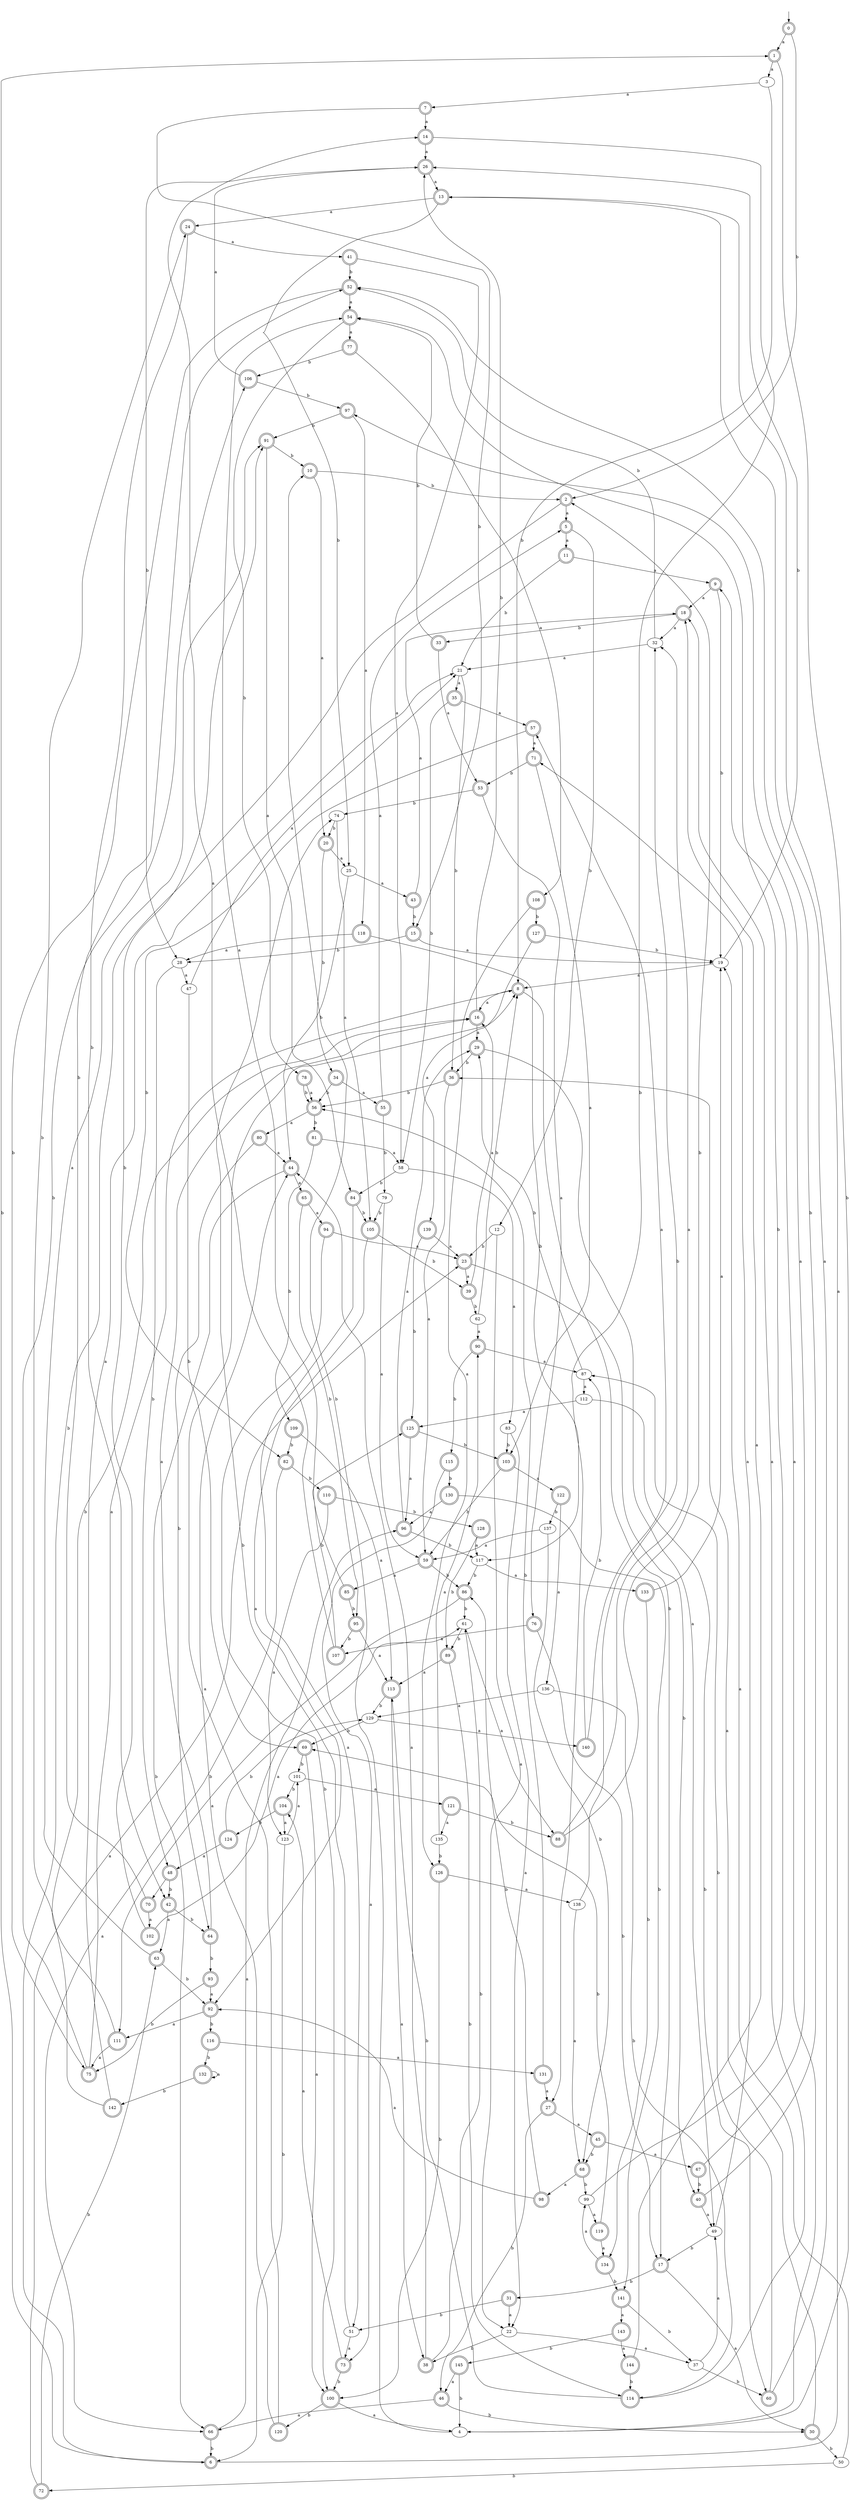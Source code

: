 digraph RandomDFA {
  __start0 [label="", shape=none];
  __start0 -> 0 [label=""];
  0 [shape=circle] [shape=doublecircle]
  0 -> 1 [label="a"]
  0 -> 2 [label="b"]
  1 [shape=doublecircle]
  1 -> 3 [label="a"]
  1 -> 4 [label="b"]
  2 [shape=doublecircle]
  2 -> 5 [label="a"]
  2 -> 6 [label="b"]
  3
  3 -> 7 [label="a"]
  3 -> 8 [label="b"]
  4
  4 -> 9 [label="a"]
  4 -> 10 [label="b"]
  5 [shape=doublecircle]
  5 -> 11 [label="a"]
  5 -> 12 [label="b"]
  6 [shape=doublecircle]
  6 -> 13 [label="a"]
  6 -> 1 [label="b"]
  7 [shape=doublecircle]
  7 -> 14 [label="a"]
  7 -> 15 [label="b"]
  8 [shape=doublecircle]
  8 -> 16 [label="a"]
  8 -> 17 [label="b"]
  9 [shape=doublecircle]
  9 -> 18 [label="a"]
  9 -> 19 [label="b"]
  10 [shape=doublecircle]
  10 -> 20 [label="a"]
  10 -> 2 [label="b"]
  11 [shape=doublecircle]
  11 -> 9 [label="a"]
  11 -> 21 [label="b"]
  12
  12 -> 22 [label="a"]
  12 -> 23 [label="b"]
  13 [shape=doublecircle]
  13 -> 24 [label="a"]
  13 -> 25 [label="b"]
  14 [shape=doublecircle]
  14 -> 26 [label="a"]
  14 -> 27 [label="b"]
  15 [shape=doublecircle]
  15 -> 19 [label="a"]
  15 -> 28 [label="b"]
  16 [shape=doublecircle]
  16 -> 29 [label="a"]
  16 -> 26 [label="b"]
  17 [shape=doublecircle]
  17 -> 30 [label="a"]
  17 -> 31 [label="b"]
  18 [shape=doublecircle]
  18 -> 32 [label="a"]
  18 -> 33 [label="b"]
  19
  19 -> 8 [label="a"]
  19 -> 26 [label="b"]
  20 [shape=doublecircle]
  20 -> 25 [label="a"]
  20 -> 34 [label="b"]
  21
  21 -> 35 [label="a"]
  21 -> 36 [label="b"]
  22
  22 -> 37 [label="a"]
  22 -> 38 [label="b"]
  23 [shape=doublecircle]
  23 -> 39 [label="a"]
  23 -> 40 [label="b"]
  24 [shape=doublecircle]
  24 -> 41 [label="a"]
  24 -> 42 [label="b"]
  25
  25 -> 43 [label="a"]
  25 -> 44 [label="b"]
  26 [shape=doublecircle]
  26 -> 13 [label="a"]
  26 -> 28 [label="b"]
  27 [shape=doublecircle]
  27 -> 45 [label="a"]
  27 -> 46 [label="b"]
  28
  28 -> 47 [label="a"]
  28 -> 48 [label="b"]
  29 [shape=doublecircle]
  29 -> 49 [label="a"]
  29 -> 36 [label="b"]
  30 [shape=doublecircle]
  30 -> 36 [label="a"]
  30 -> 50 [label="b"]
  31 [shape=doublecircle]
  31 -> 22 [label="a"]
  31 -> 51 [label="b"]
  32
  32 -> 21 [label="a"]
  32 -> 52 [label="b"]
  33 [shape=doublecircle]
  33 -> 53 [label="a"]
  33 -> 54 [label="b"]
  34 [shape=doublecircle]
  34 -> 55 [label="a"]
  34 -> 56 [label="b"]
  35 [shape=doublecircle]
  35 -> 57 [label="a"]
  35 -> 58 [label="b"]
  36 [shape=doublecircle]
  36 -> 59 [label="a"]
  36 -> 56 [label="b"]
  37
  37 -> 49 [label="a"]
  37 -> 60 [label="b"]
  38 [shape=doublecircle]
  38 -> 44 [label="a"]
  38 -> 61 [label="b"]
  39 [shape=doublecircle]
  39 -> 16 [label="a"]
  39 -> 62 [label="b"]
  40 [shape=doublecircle]
  40 -> 49 [label="a"]
  40 -> 52 [label="b"]
  41 [shape=doublecircle]
  41 -> 58 [label="a"]
  41 -> 52 [label="b"]
  42 [shape=doublecircle]
  42 -> 63 [label="a"]
  42 -> 64 [label="b"]
  43 [shape=doublecircle]
  43 -> 18 [label="a"]
  43 -> 15 [label="b"]
  44 [shape=doublecircle]
  44 -> 65 [label="a"]
  44 -> 66 [label="b"]
  45 [shape=doublecircle]
  45 -> 67 [label="a"]
  45 -> 68 [label="b"]
  46 [shape=doublecircle]
  46 -> 66 [label="a"]
  46 -> 30 [label="b"]
  47
  47 -> 21 [label="a"]
  47 -> 69 [label="b"]
  48 [shape=doublecircle]
  48 -> 70 [label="a"]
  48 -> 42 [label="b"]
  49
  49 -> 71 [label="a"]
  49 -> 17 [label="b"]
  50
  50 -> 19 [label="a"]
  50 -> 72 [label="b"]
  51
  51 -> 73 [label="a"]
  51 -> 74 [label="b"]
  52 [shape=doublecircle]
  52 -> 54 [label="a"]
  52 -> 75 [label="b"]
  53 [shape=doublecircle]
  53 -> 76 [label="a"]
  53 -> 74 [label="b"]
  54 [shape=doublecircle]
  54 -> 77 [label="a"]
  54 -> 78 [label="b"]
  55 [shape=doublecircle]
  55 -> 5 [label="a"]
  55 -> 79 [label="b"]
  56 [shape=doublecircle]
  56 -> 80 [label="a"]
  56 -> 81 [label="b"]
  57 [shape=doublecircle]
  57 -> 71 [label="a"]
  57 -> 82 [label="b"]
  58
  58 -> 83 [label="a"]
  58 -> 84 [label="b"]
  59 [shape=doublecircle]
  59 -> 85 [label="a"]
  59 -> 86 [label="b"]
  60 [shape=doublecircle]
  60 -> 13 [label="a"]
  60 -> 87 [label="b"]
  61
  61 -> 88 [label="a"]
  61 -> 89 [label="b"]
  62
  62 -> 90 [label="a"]
  62 -> 8 [label="b"]
  63 [shape=doublecircle]
  63 -> 91 [label="a"]
  63 -> 92 [label="b"]
  64 [shape=doublecircle]
  64 -> 16 [label="a"]
  64 -> 93 [label="b"]
  65 [shape=doublecircle]
  65 -> 94 [label="a"]
  65 -> 95 [label="b"]
  66 [shape=doublecircle]
  66 -> 96 [label="a"]
  66 -> 6 [label="b"]
  67 [shape=doublecircle]
  67 -> 97 [label="a"]
  67 -> 40 [label="b"]
  68 [shape=doublecircle]
  68 -> 98 [label="a"]
  68 -> 99 [label="b"]
  69 [shape=doublecircle]
  69 -> 100 [label="a"]
  69 -> 101 [label="b"]
  70 [shape=doublecircle]
  70 -> 102 [label="a"]
  70 -> 52 [label="b"]
  71 [shape=doublecircle]
  71 -> 103 [label="a"]
  71 -> 53 [label="b"]
  72 [shape=doublecircle]
  72 -> 23 [label="a"]
  72 -> 63 [label="b"]
  73 [shape=doublecircle]
  73 -> 104 [label="a"]
  73 -> 100 [label="b"]
  74
  74 -> 105 [label="a"]
  74 -> 20 [label="b"]
  75 [shape=doublecircle]
  75 -> 8 [label="a"]
  75 -> 106 [label="b"]
  76 [shape=doublecircle]
  76 -> 107 [label="a"]
  76 -> 17 [label="b"]
  77 [shape=doublecircle]
  77 -> 108 [label="a"]
  77 -> 106 [label="b"]
  78 [shape=doublecircle]
  78 -> 56 [label="a"]
  78 -> 56 [label="b"]
  79
  79 -> 59 [label="a"]
  79 -> 105 [label="b"]
  80 [shape=doublecircle]
  80 -> 44 [label="a"]
  80 -> 64 [label="b"]
  81 [shape=doublecircle]
  81 -> 58 [label="a"]
  81 -> 109 [label="b"]
  82 [shape=doublecircle]
  82 -> 66 [label="a"]
  82 -> 110 [label="b"]
  83
  83 -> 22 [label="a"]
  83 -> 103 [label="b"]
  84 [shape=doublecircle]
  84 -> 51 [label="a"]
  84 -> 105 [label="b"]
  85 [shape=doublecircle]
  85 -> 54 [label="a"]
  85 -> 95 [label="b"]
  86 [shape=doublecircle]
  86 -> 111 [label="a"]
  86 -> 61 [label="b"]
  87
  87 -> 112 [label="a"]
  87 -> 29 [label="b"]
  88 [shape=doublecircle]
  88 -> 32 [label="a"]
  88 -> 2 [label="b"]
  89 [shape=doublecircle]
  89 -> 113 [label="a"]
  89 -> 114 [label="b"]
  90 [shape=doublecircle]
  90 -> 87 [label="a"]
  90 -> 115 [label="b"]
  91 [shape=doublecircle]
  91 -> 84 [label="a"]
  91 -> 10 [label="b"]
  92 [shape=doublecircle]
  92 -> 111 [label="a"]
  92 -> 116 [label="b"]
  93 [shape=doublecircle]
  93 -> 92 [label="a"]
  93 -> 75 [label="b"]
  94 [shape=doublecircle]
  94 -> 23 [label="a"]
  94 -> 100 [label="b"]
  95 [shape=doublecircle]
  95 -> 113 [label="a"]
  95 -> 107 [label="b"]
  96 [shape=doublecircle]
  96 -> 29 [label="a"]
  96 -> 117 [label="b"]
  97 [shape=doublecircle]
  97 -> 118 [label="a"]
  97 -> 91 [label="b"]
  98 [shape=doublecircle]
  98 -> 92 [label="a"]
  98 -> 86 [label="b"]
  99
  99 -> 119 [label="a"]
  99 -> 54 [label="b"]
  100 [shape=doublecircle]
  100 -> 4 [label="a"]
  100 -> 120 [label="b"]
  101
  101 -> 121 [label="a"]
  101 -> 104 [label="b"]
  102 [shape=doublecircle]
  102 -> 61 [label="a"]
  102 -> 91 [label="b"]
  103 [shape=doublecircle]
  103 -> 122 [label="a"]
  103 -> 59 [label="b"]
  104 [shape=doublecircle]
  104 -> 123 [label="a"]
  104 -> 124 [label="b"]
  105 [shape=doublecircle]
  105 -> 92 [label="a"]
  105 -> 39 [label="b"]
  106 [shape=doublecircle]
  106 -> 26 [label="a"]
  106 -> 97 [label="b"]
  107 [shape=doublecircle]
  107 -> 14 [label="a"]
  107 -> 125 [label="b"]
  108 [shape=doublecircle]
  108 -> 126 [label="a"]
  108 -> 127 [label="b"]
  109 [shape=doublecircle]
  109 -> 113 [label="a"]
  109 -> 82 [label="b"]
  110 [shape=doublecircle]
  110 -> 123 [label="a"]
  110 -> 128 [label="b"]
  111 [shape=doublecircle]
  111 -> 75 [label="a"]
  111 -> 16 [label="b"]
  112
  112 -> 125 [label="a"]
  112 -> 60 [label="b"]
  113 [shape=doublecircle]
  113 -> 38 [label="a"]
  113 -> 129 [label="b"]
  114 [shape=doublecircle]
  114 -> 18 [label="a"]
  114 -> 113 [label="b"]
  115 [shape=doublecircle]
  115 -> 73 [label="a"]
  115 -> 130 [label="b"]
  116 [shape=doublecircle]
  116 -> 131 [label="a"]
  116 -> 132 [label="b"]
  117
  117 -> 133 [label="a"]
  117 -> 86 [label="b"]
  118 [shape=doublecircle]
  118 -> 28 [label="a"]
  118 -> 117 [label="b"]
  119 [shape=doublecircle]
  119 -> 134 [label="a"]
  119 -> 69 [label="b"]
  120 [shape=doublecircle]
  120 -> 8 [label="a"]
  120 -> 44 [label="b"]
  121 [shape=doublecircle]
  121 -> 135 [label="a"]
  121 -> 88 [label="b"]
  122 [shape=doublecircle]
  122 -> 136 [label="a"]
  122 -> 137 [label="b"]
  123
  123 -> 101 [label="a"]
  123 -> 6 [label="b"]
  124 [shape=doublecircle]
  124 -> 48 [label="a"]
  124 -> 129 [label="b"]
  125 [shape=doublecircle]
  125 -> 96 [label="a"]
  125 -> 103 [label="b"]
  126 [shape=doublecircle]
  126 -> 138 [label="a"]
  126 -> 100 [label="b"]
  127 [shape=doublecircle]
  127 -> 139 [label="a"]
  127 -> 19 [label="b"]
  128 [shape=doublecircle]
  128 -> 117 [label="a"]
  128 -> 89 [label="b"]
  129
  129 -> 140 [label="a"]
  129 -> 69 [label="b"]
  130 [shape=doublecircle]
  130 -> 96 [label="a"]
  130 -> 141 [label="b"]
  131 [shape=doublecircle]
  131 -> 27 [label="a"]
  131 -> 56 [label="b"]
  132 [shape=doublecircle]
  132 -> 132 [label="a"]
  132 -> 142 [label="b"]
  133 [shape=doublecircle]
  133 -> 19 [label="a"]
  133 -> 134 [label="b"]
  134 [shape=doublecircle]
  134 -> 99 [label="a"]
  134 -> 141 [label="b"]
  135
  135 -> 90 [label="a"]
  135 -> 126 [label="b"]
  136
  136 -> 129 [label="a"]
  136 -> 114 [label="b"]
  137
  137 -> 59 [label="a"]
  137 -> 68 [label="b"]
  138
  138 -> 68 [label="a"]
  138 -> 32 [label="b"]
  139 [shape=doublecircle]
  139 -> 23 [label="a"]
  139 -> 125 [label="b"]
  140 [shape=doublecircle]
  140 -> 57 [label="a"]
  140 -> 87 [label="b"]
  141 [shape=doublecircle]
  141 -> 143 [label="a"]
  141 -> 37 [label="b"]
  142 [shape=doublecircle]
  142 -> 21 [label="a"]
  142 -> 24 [label="b"]
  143 [shape=doublecircle]
  143 -> 144 [label="a"]
  143 -> 145 [label="b"]
  144 [shape=doublecircle]
  144 -> 18 [label="a"]
  144 -> 114 [label="b"]
  145 [shape=doublecircle]
  145 -> 46 [label="a"]
  145 -> 4 [label="b"]
}
